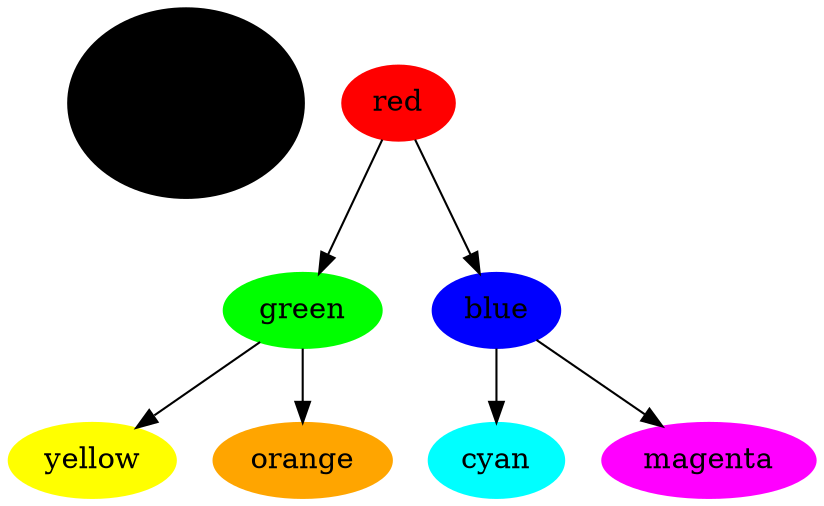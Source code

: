 digraph G {
	node [label="\N"];
	graph [bb="0,0,310,236"];
	xyz [label="hello\nworld", color=slate_blue, fontsize=24, fontname="Palatino-Italic", style=filled, fontcolor="hot pink", pos="59,190", width="1.36", height="1.26"];
	red [color=red, style=filled, pos="153,190", width="0.75", height="0.50"];
	green [color=green, style=filled, pos="114,90", width="0.81", height="0.50"];
	blue [color=blue, style=filled, fontcolor=black, pos="191,90", width="0.75", height="0.50"];
	cyan [color=cyan, style=filled, pos="191,18", width="0.75", height="0.50"];
	magenta [color=magenta, style=filled, pos="273,18", width="1.03", height="0.50"];
	yellow [color=yellow, style=filled, pos="32,18", width="0.89", height="0.50"];
	orange [color=orange, style=filled, pos="114,18", width="0.89", height="0.50"];
	red -> green [pos="e,121,108 146,172 140,157 132,135 125,118"];
	red -> blue [pos="e,184,108 160,172 166,157 174,135 181,118"];
	blue -> cyan [pos="e,191,36 191,72 191,64 191,55 191,46"];
	blue -> magenta [pos="e,255,34 208,75 220,65 235,52 247,41"];
	green -> yellow [pos="e,50,33 97,75 85,65 70,52 58,40"];
	green -> orange [pos="e,114,36 114,72 114,64 114,55 114,46"];
}
